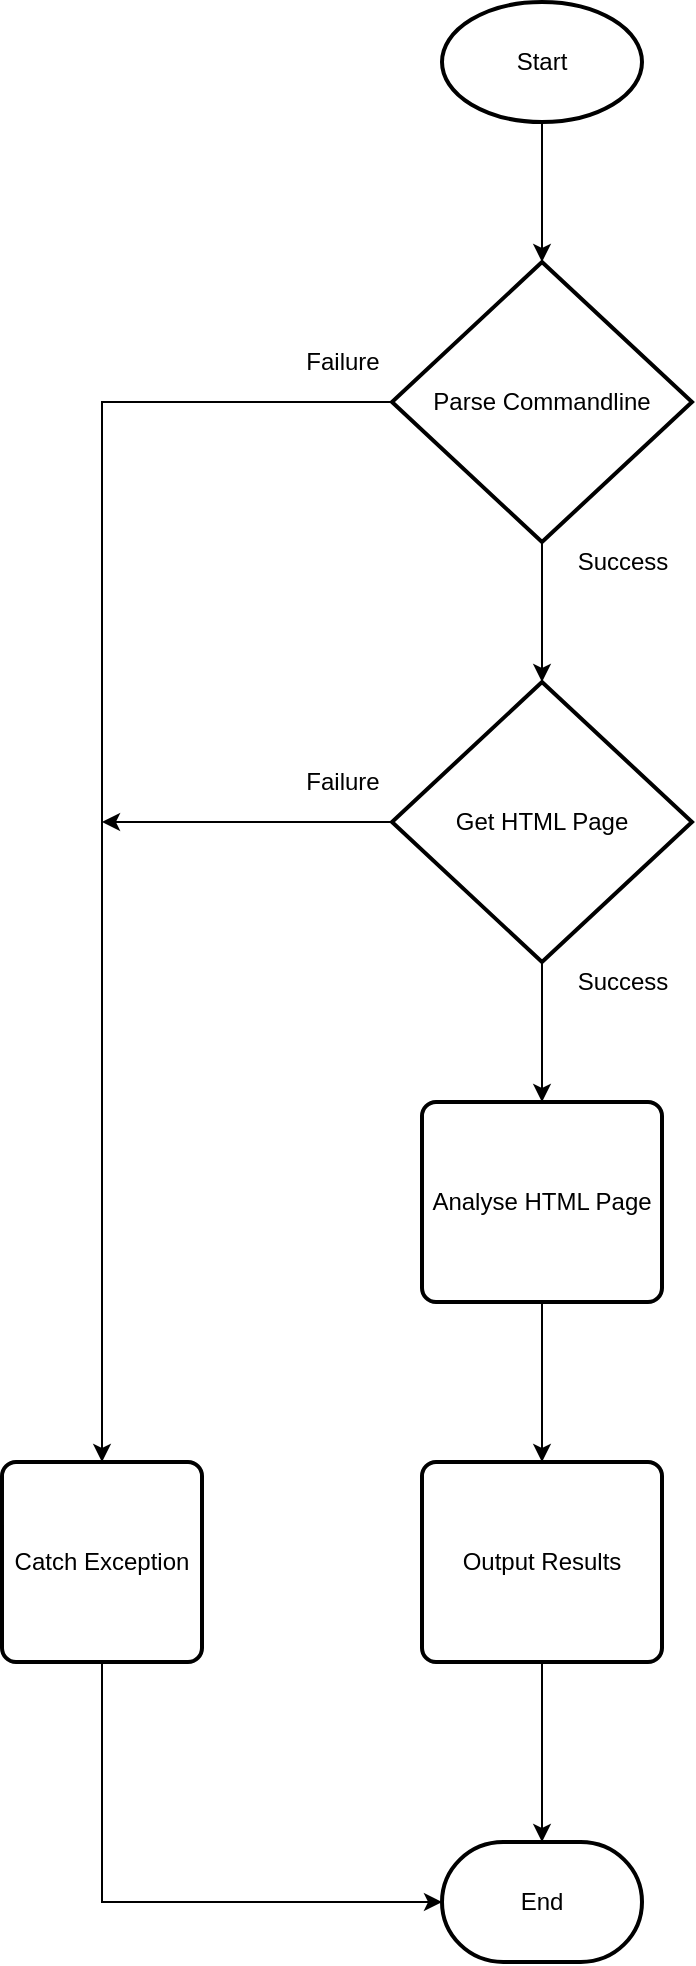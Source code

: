 <mxfile version="13.1.5" type="device"><diagram id="BX0HsOmRKN4O06Pn6bgW" name="Page-1"><mxGraphModel dx="767" dy="462" grid="1" gridSize="10" guides="1" tooltips="1" connect="1" arrows="1" fold="1" page="1" pageScale="1" pageWidth="850" pageHeight="1100" math="0" shadow="0"><root><mxCell id="0"/><mxCell id="1" parent="0"/><mxCell id="gVRXiyg1Ieb_pJW1tDqS-3" value="" style="edgeStyle=orthogonalEdgeStyle;rounded=0;orthogonalLoop=1;jettySize=auto;html=1;" edge="1" parent="1" source="gVRXiyg1Ieb_pJW1tDqS-1" target="gVRXiyg1Ieb_pJW1tDqS-2"><mxGeometry relative="1" as="geometry"/></mxCell><mxCell id="gVRXiyg1Ieb_pJW1tDqS-1" value="Start" style="strokeWidth=2;html=1;shape=mxgraph.flowchart.start_1;whiteSpace=wrap;" vertex="1" parent="1"><mxGeometry x="330" y="10" width="100" height="60" as="geometry"/></mxCell><mxCell id="gVRXiyg1Ieb_pJW1tDqS-13" style="edgeStyle=orthogonalEdgeStyle;rounded=0;orthogonalLoop=1;jettySize=auto;html=1;entryX=0.5;entryY=0;entryDx=0;entryDy=0;" edge="1" parent="1" source="gVRXiyg1Ieb_pJW1tDqS-2" target="gVRXiyg1Ieb_pJW1tDqS-12"><mxGeometry relative="1" as="geometry"/></mxCell><mxCell id="gVRXiyg1Ieb_pJW1tDqS-16" value="" style="edgeStyle=orthogonalEdgeStyle;rounded=0;orthogonalLoop=1;jettySize=auto;html=1;" edge="1" parent="1" source="gVRXiyg1Ieb_pJW1tDqS-2" target="gVRXiyg1Ieb_pJW1tDqS-15"><mxGeometry relative="1" as="geometry"/></mxCell><mxCell id="gVRXiyg1Ieb_pJW1tDqS-2" value="Parse Commandline" style="strokeWidth=2;html=1;shape=mxgraph.flowchart.decision;whiteSpace=wrap;" vertex="1" parent="1"><mxGeometry x="305" y="140" width="150" height="140" as="geometry"/></mxCell><mxCell id="gVRXiyg1Ieb_pJW1tDqS-4" value="End" style="strokeWidth=2;html=1;shape=mxgraph.flowchart.terminator;whiteSpace=wrap;" vertex="1" parent="1"><mxGeometry x="330" y="930" width="100" height="60" as="geometry"/></mxCell><mxCell id="gVRXiyg1Ieb_pJW1tDqS-8" value="Failure" style="text;html=1;align=center;verticalAlign=middle;resizable=0;points=[];autosize=1;" vertex="1" parent="1"><mxGeometry x="255" y="180" width="50" height="20" as="geometry"/></mxCell><mxCell id="gVRXiyg1Ieb_pJW1tDqS-11" value="Success" style="text;html=1;align=center;verticalAlign=middle;resizable=0;points=[];autosize=1;" vertex="1" parent="1"><mxGeometry x="390" y="280" width="60" height="20" as="geometry"/></mxCell><mxCell id="gVRXiyg1Ieb_pJW1tDqS-14" style="edgeStyle=orthogonalEdgeStyle;rounded=0;orthogonalLoop=1;jettySize=auto;html=1;entryX=0;entryY=0.5;entryDx=0;entryDy=0;entryPerimeter=0;" edge="1" parent="1" source="gVRXiyg1Ieb_pJW1tDqS-12" target="gVRXiyg1Ieb_pJW1tDqS-4"><mxGeometry relative="1" as="geometry"><Array as="points"><mxPoint x="160" y="960"/></Array></mxGeometry></mxCell><mxCell id="gVRXiyg1Ieb_pJW1tDqS-12" value="Catch Exception" style="rounded=1;whiteSpace=wrap;html=1;absoluteArcSize=1;arcSize=14;strokeWidth=2;" vertex="1" parent="1"><mxGeometry x="110" y="740" width="100" height="100" as="geometry"/></mxCell><mxCell id="gVRXiyg1Ieb_pJW1tDqS-19" style="edgeStyle=orthogonalEdgeStyle;rounded=0;orthogonalLoop=1;jettySize=auto;html=1;" edge="1" parent="1" source="gVRXiyg1Ieb_pJW1tDqS-15"><mxGeometry relative="1" as="geometry"><mxPoint x="160" y="420" as="targetPoint"/></mxGeometry></mxCell><mxCell id="gVRXiyg1Ieb_pJW1tDqS-27" style="edgeStyle=orthogonalEdgeStyle;rounded=0;orthogonalLoop=1;jettySize=auto;html=1;entryX=0.5;entryY=0;entryDx=0;entryDy=0;" edge="1" parent="1" source="gVRXiyg1Ieb_pJW1tDqS-15" target="gVRXiyg1Ieb_pJW1tDqS-26"><mxGeometry relative="1" as="geometry"/></mxCell><mxCell id="gVRXiyg1Ieb_pJW1tDqS-15" value="Get HTML Page" style="strokeWidth=2;html=1;shape=mxgraph.flowchart.decision;whiteSpace=wrap;" vertex="1" parent="1"><mxGeometry x="305" y="350" width="150" height="140" as="geometry"/></mxCell><mxCell id="gVRXiyg1Ieb_pJW1tDqS-20" value="Failure" style="text;html=1;align=center;verticalAlign=middle;resizable=0;points=[];autosize=1;" vertex="1" parent="1"><mxGeometry x="255" y="390" width="50" height="20" as="geometry"/></mxCell><mxCell id="gVRXiyg1Ieb_pJW1tDqS-29" value="" style="edgeStyle=orthogonalEdgeStyle;rounded=0;orthogonalLoop=1;jettySize=auto;html=1;" edge="1" parent="1" source="gVRXiyg1Ieb_pJW1tDqS-26" target="gVRXiyg1Ieb_pJW1tDqS-28"><mxGeometry relative="1" as="geometry"/></mxCell><mxCell id="gVRXiyg1Ieb_pJW1tDqS-26" value="Analyse HTML Page" style="rounded=1;whiteSpace=wrap;html=1;absoluteArcSize=1;arcSize=14;strokeWidth=2;" vertex="1" parent="1"><mxGeometry x="320" y="560" width="120" height="100" as="geometry"/></mxCell><mxCell id="gVRXiyg1Ieb_pJW1tDqS-30" style="edgeStyle=orthogonalEdgeStyle;rounded=0;orthogonalLoop=1;jettySize=auto;html=1;entryX=0.5;entryY=0;entryDx=0;entryDy=0;entryPerimeter=0;" edge="1" parent="1" source="gVRXiyg1Ieb_pJW1tDqS-28" target="gVRXiyg1Ieb_pJW1tDqS-4"><mxGeometry relative="1" as="geometry"/></mxCell><mxCell id="gVRXiyg1Ieb_pJW1tDqS-28" value="Output Results" style="rounded=1;whiteSpace=wrap;html=1;absoluteArcSize=1;arcSize=14;strokeWidth=2;" vertex="1" parent="1"><mxGeometry x="320" y="740" width="120" height="100" as="geometry"/></mxCell><mxCell id="gVRXiyg1Ieb_pJW1tDqS-31" value="Success" style="text;html=1;align=center;verticalAlign=middle;resizable=0;points=[];autosize=1;" vertex="1" parent="1"><mxGeometry x="390" y="490" width="60" height="20" as="geometry"/></mxCell></root></mxGraphModel></diagram></mxfile>